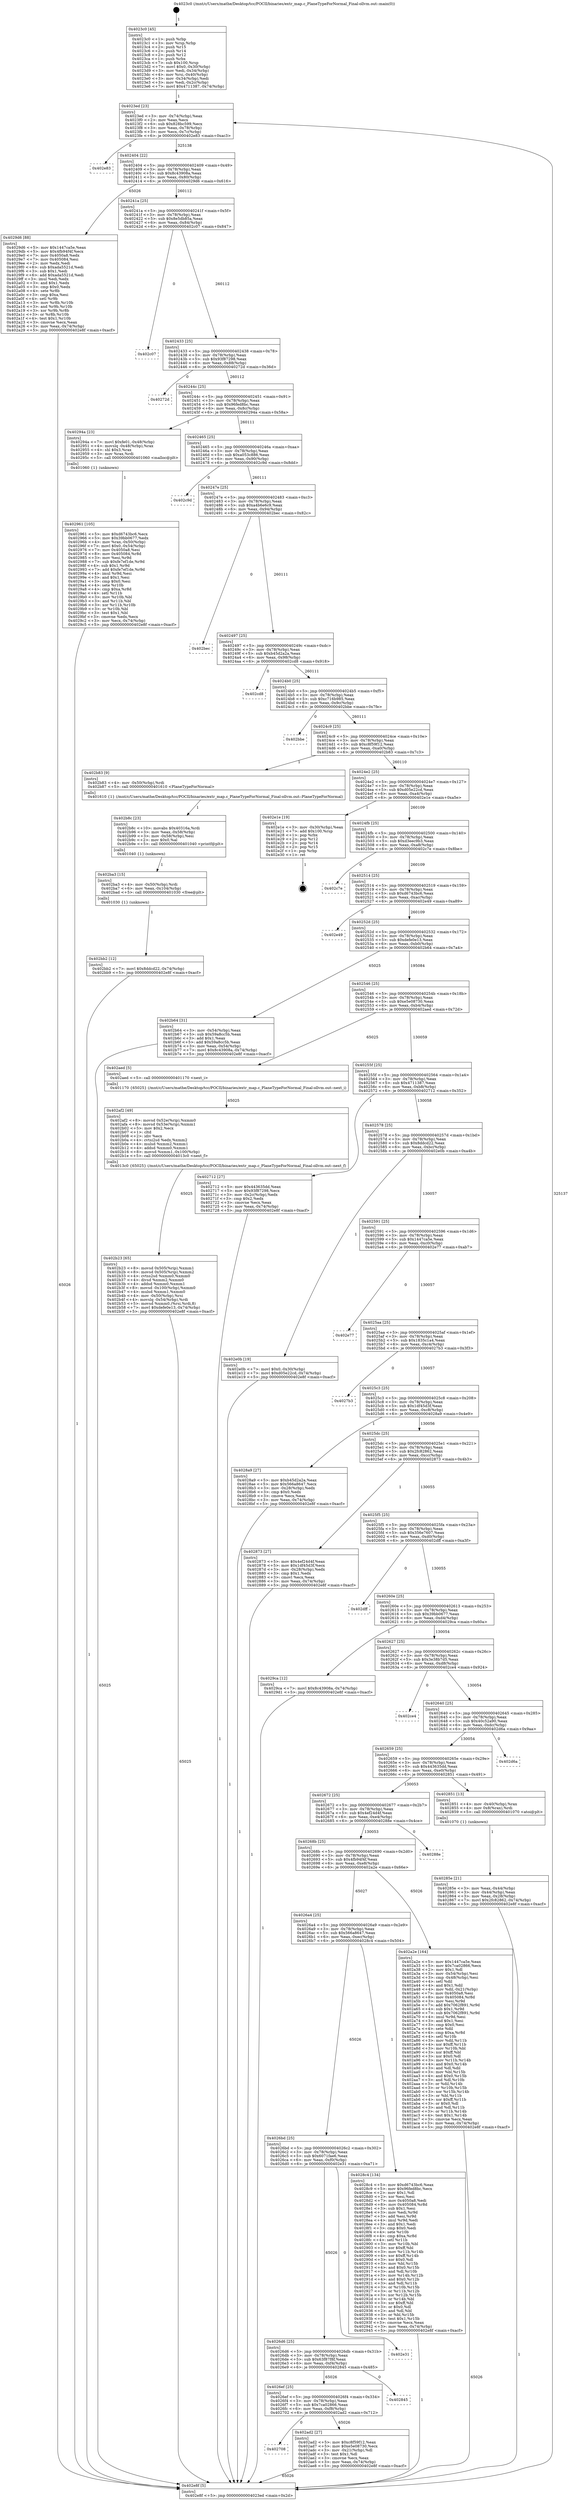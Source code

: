digraph "0x4023c0" {
  label = "0x4023c0 (/mnt/c/Users/mathe/Desktop/tcc/POCII/binaries/extr_map.c_PlaneTypeForNormal_Final-ollvm.out::main(0))"
  labelloc = "t"
  node[shape=record]

  Entry [label="",width=0.3,height=0.3,shape=circle,fillcolor=black,style=filled]
  "0x4023ed" [label="{
     0x4023ed [23]\l
     | [instrs]\l
     &nbsp;&nbsp;0x4023ed \<+3\>: mov -0x74(%rbp),%eax\l
     &nbsp;&nbsp;0x4023f0 \<+2\>: mov %eax,%ecx\l
     &nbsp;&nbsp;0x4023f2 \<+6\>: sub $0x828bc599,%ecx\l
     &nbsp;&nbsp;0x4023f8 \<+3\>: mov %eax,-0x78(%rbp)\l
     &nbsp;&nbsp;0x4023fb \<+3\>: mov %ecx,-0x7c(%rbp)\l
     &nbsp;&nbsp;0x4023fe \<+6\>: je 0000000000402e83 \<main+0xac3\>\l
  }"]
  "0x402e83" [label="{
     0x402e83\l
  }", style=dashed]
  "0x402404" [label="{
     0x402404 [22]\l
     | [instrs]\l
     &nbsp;&nbsp;0x402404 \<+5\>: jmp 0000000000402409 \<main+0x49\>\l
     &nbsp;&nbsp;0x402409 \<+3\>: mov -0x78(%rbp),%eax\l
     &nbsp;&nbsp;0x40240c \<+5\>: sub $0x8c43908a,%eax\l
     &nbsp;&nbsp;0x402411 \<+3\>: mov %eax,-0x80(%rbp)\l
     &nbsp;&nbsp;0x402414 \<+6\>: je 00000000004029d6 \<main+0x616\>\l
  }"]
  Exit [label="",width=0.3,height=0.3,shape=circle,fillcolor=black,style=filled,peripheries=2]
  "0x4029d6" [label="{
     0x4029d6 [88]\l
     | [instrs]\l
     &nbsp;&nbsp;0x4029d6 \<+5\>: mov $0x1447ca5e,%eax\l
     &nbsp;&nbsp;0x4029db \<+5\>: mov $0x4fb94f4f,%ecx\l
     &nbsp;&nbsp;0x4029e0 \<+7\>: mov 0x4050a8,%edx\l
     &nbsp;&nbsp;0x4029e7 \<+7\>: mov 0x405084,%esi\l
     &nbsp;&nbsp;0x4029ee \<+2\>: mov %edx,%edi\l
     &nbsp;&nbsp;0x4029f0 \<+6\>: sub $0xada5521d,%edi\l
     &nbsp;&nbsp;0x4029f6 \<+3\>: sub $0x1,%edi\l
     &nbsp;&nbsp;0x4029f9 \<+6\>: add $0xada5521d,%edi\l
     &nbsp;&nbsp;0x4029ff \<+3\>: imul %edi,%edx\l
     &nbsp;&nbsp;0x402a02 \<+3\>: and $0x1,%edx\l
     &nbsp;&nbsp;0x402a05 \<+3\>: cmp $0x0,%edx\l
     &nbsp;&nbsp;0x402a08 \<+4\>: sete %r8b\l
     &nbsp;&nbsp;0x402a0c \<+3\>: cmp $0xa,%esi\l
     &nbsp;&nbsp;0x402a0f \<+4\>: setl %r9b\l
     &nbsp;&nbsp;0x402a13 \<+3\>: mov %r8b,%r10b\l
     &nbsp;&nbsp;0x402a16 \<+3\>: and %r9b,%r10b\l
     &nbsp;&nbsp;0x402a19 \<+3\>: xor %r9b,%r8b\l
     &nbsp;&nbsp;0x402a1c \<+3\>: or %r8b,%r10b\l
     &nbsp;&nbsp;0x402a1f \<+4\>: test $0x1,%r10b\l
     &nbsp;&nbsp;0x402a23 \<+3\>: cmovne %ecx,%eax\l
     &nbsp;&nbsp;0x402a26 \<+3\>: mov %eax,-0x74(%rbp)\l
     &nbsp;&nbsp;0x402a29 \<+5\>: jmp 0000000000402e8f \<main+0xacf\>\l
  }"]
  "0x40241a" [label="{
     0x40241a [25]\l
     | [instrs]\l
     &nbsp;&nbsp;0x40241a \<+5\>: jmp 000000000040241f \<main+0x5f\>\l
     &nbsp;&nbsp;0x40241f \<+3\>: mov -0x78(%rbp),%eax\l
     &nbsp;&nbsp;0x402422 \<+5\>: sub $0x8e5db85a,%eax\l
     &nbsp;&nbsp;0x402427 \<+6\>: mov %eax,-0x84(%rbp)\l
     &nbsp;&nbsp;0x40242d \<+6\>: je 0000000000402c07 \<main+0x847\>\l
  }"]
  "0x402bb2" [label="{
     0x402bb2 [12]\l
     | [instrs]\l
     &nbsp;&nbsp;0x402bb2 \<+7\>: movl $0x8ddcd22,-0x74(%rbp)\l
     &nbsp;&nbsp;0x402bb9 \<+5\>: jmp 0000000000402e8f \<main+0xacf\>\l
  }"]
  "0x402c07" [label="{
     0x402c07\l
  }", style=dashed]
  "0x402433" [label="{
     0x402433 [25]\l
     | [instrs]\l
     &nbsp;&nbsp;0x402433 \<+5\>: jmp 0000000000402438 \<main+0x78\>\l
     &nbsp;&nbsp;0x402438 \<+3\>: mov -0x78(%rbp),%eax\l
     &nbsp;&nbsp;0x40243b \<+5\>: sub $0x93f87298,%eax\l
     &nbsp;&nbsp;0x402440 \<+6\>: mov %eax,-0x88(%rbp)\l
     &nbsp;&nbsp;0x402446 \<+6\>: je 000000000040272d \<main+0x36d\>\l
  }"]
  "0x402ba3" [label="{
     0x402ba3 [15]\l
     | [instrs]\l
     &nbsp;&nbsp;0x402ba3 \<+4\>: mov -0x50(%rbp),%rdi\l
     &nbsp;&nbsp;0x402ba7 \<+6\>: mov %eax,-0x104(%rbp)\l
     &nbsp;&nbsp;0x402bad \<+5\>: call 0000000000401030 \<free@plt\>\l
     | [calls]\l
     &nbsp;&nbsp;0x401030 \{1\} (unknown)\l
  }"]
  "0x40272d" [label="{
     0x40272d\l
  }", style=dashed]
  "0x40244c" [label="{
     0x40244c [25]\l
     | [instrs]\l
     &nbsp;&nbsp;0x40244c \<+5\>: jmp 0000000000402451 \<main+0x91\>\l
     &nbsp;&nbsp;0x402451 \<+3\>: mov -0x78(%rbp),%eax\l
     &nbsp;&nbsp;0x402454 \<+5\>: sub $0x96fed8bc,%eax\l
     &nbsp;&nbsp;0x402459 \<+6\>: mov %eax,-0x8c(%rbp)\l
     &nbsp;&nbsp;0x40245f \<+6\>: je 000000000040294a \<main+0x58a\>\l
  }"]
  "0x402b8c" [label="{
     0x402b8c [23]\l
     | [instrs]\l
     &nbsp;&nbsp;0x402b8c \<+10\>: movabs $0x40316a,%rdi\l
     &nbsp;&nbsp;0x402b96 \<+3\>: mov %eax,-0x58(%rbp)\l
     &nbsp;&nbsp;0x402b99 \<+3\>: mov -0x58(%rbp),%esi\l
     &nbsp;&nbsp;0x402b9c \<+2\>: mov $0x0,%al\l
     &nbsp;&nbsp;0x402b9e \<+5\>: call 0000000000401040 \<printf@plt\>\l
     | [calls]\l
     &nbsp;&nbsp;0x401040 \{1\} (unknown)\l
  }"]
  "0x40294a" [label="{
     0x40294a [23]\l
     | [instrs]\l
     &nbsp;&nbsp;0x40294a \<+7\>: movl $0xfe01,-0x48(%rbp)\l
     &nbsp;&nbsp;0x402951 \<+4\>: movslq -0x48(%rbp),%rax\l
     &nbsp;&nbsp;0x402955 \<+4\>: shl $0x3,%rax\l
     &nbsp;&nbsp;0x402959 \<+3\>: mov %rax,%rdi\l
     &nbsp;&nbsp;0x40295c \<+5\>: call 0000000000401060 \<malloc@plt\>\l
     | [calls]\l
     &nbsp;&nbsp;0x401060 \{1\} (unknown)\l
  }"]
  "0x402465" [label="{
     0x402465 [25]\l
     | [instrs]\l
     &nbsp;&nbsp;0x402465 \<+5\>: jmp 000000000040246a \<main+0xaa\>\l
     &nbsp;&nbsp;0x40246a \<+3\>: mov -0x78(%rbp),%eax\l
     &nbsp;&nbsp;0x40246d \<+5\>: sub $0xa053c886,%eax\l
     &nbsp;&nbsp;0x402472 \<+6\>: mov %eax,-0x90(%rbp)\l
     &nbsp;&nbsp;0x402478 \<+6\>: je 0000000000402c9d \<main+0x8dd\>\l
  }"]
  "0x402b23" [label="{
     0x402b23 [65]\l
     | [instrs]\l
     &nbsp;&nbsp;0x402b23 \<+8\>: movsd 0x505(%rip),%xmm1\l
     &nbsp;&nbsp;0x402b2b \<+8\>: movsd 0x505(%rip),%xmm2\l
     &nbsp;&nbsp;0x402b33 \<+4\>: cvtss2sd %xmm0,%xmm0\l
     &nbsp;&nbsp;0x402b37 \<+4\>: divsd %xmm2,%xmm0\l
     &nbsp;&nbsp;0x402b3b \<+4\>: addsd %xmm0,%xmm1\l
     &nbsp;&nbsp;0x402b3f \<+8\>: movsd -0x100(%rbp),%xmm0\l
     &nbsp;&nbsp;0x402b47 \<+4\>: mulsd %xmm1,%xmm0\l
     &nbsp;&nbsp;0x402b4b \<+4\>: mov -0x50(%rbp),%rsi\l
     &nbsp;&nbsp;0x402b4f \<+4\>: movslq -0x54(%rbp),%rdi\l
     &nbsp;&nbsp;0x402b53 \<+5\>: movsd %xmm0,(%rsi,%rdi,8)\l
     &nbsp;&nbsp;0x402b58 \<+7\>: movl $0xdefe0e13,-0x74(%rbp)\l
     &nbsp;&nbsp;0x402b5f \<+5\>: jmp 0000000000402e8f \<main+0xacf\>\l
  }"]
  "0x402c9d" [label="{
     0x402c9d\l
  }", style=dashed]
  "0x40247e" [label="{
     0x40247e [25]\l
     | [instrs]\l
     &nbsp;&nbsp;0x40247e \<+5\>: jmp 0000000000402483 \<main+0xc3\>\l
     &nbsp;&nbsp;0x402483 \<+3\>: mov -0x78(%rbp),%eax\l
     &nbsp;&nbsp;0x402486 \<+5\>: sub $0xa4b6e6c9,%eax\l
     &nbsp;&nbsp;0x40248b \<+6\>: mov %eax,-0x94(%rbp)\l
     &nbsp;&nbsp;0x402491 \<+6\>: je 0000000000402bec \<main+0x82c\>\l
  }"]
  "0x402af2" [label="{
     0x402af2 [49]\l
     | [instrs]\l
     &nbsp;&nbsp;0x402af2 \<+8\>: movsd 0x52e(%rip),%xmm0\l
     &nbsp;&nbsp;0x402afa \<+8\>: movsd 0x53e(%rip),%xmm1\l
     &nbsp;&nbsp;0x402b02 \<+5\>: mov $0x2,%ecx\l
     &nbsp;&nbsp;0x402b07 \<+1\>: cltd\l
     &nbsp;&nbsp;0x402b08 \<+2\>: idiv %ecx\l
     &nbsp;&nbsp;0x402b0a \<+4\>: cvtsi2sd %edx,%xmm2\l
     &nbsp;&nbsp;0x402b0e \<+4\>: mulsd %xmm2,%xmm1\l
     &nbsp;&nbsp;0x402b12 \<+4\>: addsd %xmm0,%xmm1\l
     &nbsp;&nbsp;0x402b16 \<+8\>: movsd %xmm1,-0x100(%rbp)\l
     &nbsp;&nbsp;0x402b1e \<+5\>: call 00000000004013c0 \<next_f\>\l
     | [calls]\l
     &nbsp;&nbsp;0x4013c0 \{65025\} (/mnt/c/Users/mathe/Desktop/tcc/POCII/binaries/extr_map.c_PlaneTypeForNormal_Final-ollvm.out::next_f)\l
  }"]
  "0x402bec" [label="{
     0x402bec\l
  }", style=dashed]
  "0x402497" [label="{
     0x402497 [25]\l
     | [instrs]\l
     &nbsp;&nbsp;0x402497 \<+5\>: jmp 000000000040249c \<main+0xdc\>\l
     &nbsp;&nbsp;0x40249c \<+3\>: mov -0x78(%rbp),%eax\l
     &nbsp;&nbsp;0x40249f \<+5\>: sub $0xb45d2a2a,%eax\l
     &nbsp;&nbsp;0x4024a4 \<+6\>: mov %eax,-0x98(%rbp)\l
     &nbsp;&nbsp;0x4024aa \<+6\>: je 0000000000402cd8 \<main+0x918\>\l
  }"]
  "0x402708" [label="{
     0x402708\l
  }", style=dashed]
  "0x402cd8" [label="{
     0x402cd8\l
  }", style=dashed]
  "0x4024b0" [label="{
     0x4024b0 [25]\l
     | [instrs]\l
     &nbsp;&nbsp;0x4024b0 \<+5\>: jmp 00000000004024b5 \<main+0xf5\>\l
     &nbsp;&nbsp;0x4024b5 \<+3\>: mov -0x78(%rbp),%eax\l
     &nbsp;&nbsp;0x4024b8 \<+5\>: sub $0xc716b985,%eax\l
     &nbsp;&nbsp;0x4024bd \<+6\>: mov %eax,-0x9c(%rbp)\l
     &nbsp;&nbsp;0x4024c3 \<+6\>: je 0000000000402bbe \<main+0x7fe\>\l
  }"]
  "0x402ad2" [label="{
     0x402ad2 [27]\l
     | [instrs]\l
     &nbsp;&nbsp;0x402ad2 \<+5\>: mov $0xc8f59f12,%eax\l
     &nbsp;&nbsp;0x402ad7 \<+5\>: mov $0xe5e08730,%ecx\l
     &nbsp;&nbsp;0x402adc \<+3\>: mov -0x21(%rbp),%dl\l
     &nbsp;&nbsp;0x402adf \<+3\>: test $0x1,%dl\l
     &nbsp;&nbsp;0x402ae2 \<+3\>: cmovne %ecx,%eax\l
     &nbsp;&nbsp;0x402ae5 \<+3\>: mov %eax,-0x74(%rbp)\l
     &nbsp;&nbsp;0x402ae8 \<+5\>: jmp 0000000000402e8f \<main+0xacf\>\l
  }"]
  "0x402bbe" [label="{
     0x402bbe\l
  }", style=dashed]
  "0x4024c9" [label="{
     0x4024c9 [25]\l
     | [instrs]\l
     &nbsp;&nbsp;0x4024c9 \<+5\>: jmp 00000000004024ce \<main+0x10e\>\l
     &nbsp;&nbsp;0x4024ce \<+3\>: mov -0x78(%rbp),%eax\l
     &nbsp;&nbsp;0x4024d1 \<+5\>: sub $0xc8f59f12,%eax\l
     &nbsp;&nbsp;0x4024d6 \<+6\>: mov %eax,-0xa0(%rbp)\l
     &nbsp;&nbsp;0x4024dc \<+6\>: je 0000000000402b83 \<main+0x7c3\>\l
  }"]
  "0x4026ef" [label="{
     0x4026ef [25]\l
     | [instrs]\l
     &nbsp;&nbsp;0x4026ef \<+5\>: jmp 00000000004026f4 \<main+0x334\>\l
     &nbsp;&nbsp;0x4026f4 \<+3\>: mov -0x78(%rbp),%eax\l
     &nbsp;&nbsp;0x4026f7 \<+5\>: sub $0x7ca02866,%eax\l
     &nbsp;&nbsp;0x4026fc \<+6\>: mov %eax,-0xf8(%rbp)\l
     &nbsp;&nbsp;0x402702 \<+6\>: je 0000000000402ad2 \<main+0x712\>\l
  }"]
  "0x402b83" [label="{
     0x402b83 [9]\l
     | [instrs]\l
     &nbsp;&nbsp;0x402b83 \<+4\>: mov -0x50(%rbp),%rdi\l
     &nbsp;&nbsp;0x402b87 \<+5\>: call 0000000000401610 \<PlaneTypeForNormal\>\l
     | [calls]\l
     &nbsp;&nbsp;0x401610 \{1\} (/mnt/c/Users/mathe/Desktop/tcc/POCII/binaries/extr_map.c_PlaneTypeForNormal_Final-ollvm.out::PlaneTypeForNormal)\l
  }"]
  "0x4024e2" [label="{
     0x4024e2 [25]\l
     | [instrs]\l
     &nbsp;&nbsp;0x4024e2 \<+5\>: jmp 00000000004024e7 \<main+0x127\>\l
     &nbsp;&nbsp;0x4024e7 \<+3\>: mov -0x78(%rbp),%eax\l
     &nbsp;&nbsp;0x4024ea \<+5\>: sub $0xd05e22cd,%eax\l
     &nbsp;&nbsp;0x4024ef \<+6\>: mov %eax,-0xa4(%rbp)\l
     &nbsp;&nbsp;0x4024f5 \<+6\>: je 0000000000402e1e \<main+0xa5e\>\l
  }"]
  "0x402845" [label="{
     0x402845\l
  }", style=dashed]
  "0x402e1e" [label="{
     0x402e1e [19]\l
     | [instrs]\l
     &nbsp;&nbsp;0x402e1e \<+3\>: mov -0x30(%rbp),%eax\l
     &nbsp;&nbsp;0x402e21 \<+7\>: add $0x100,%rsp\l
     &nbsp;&nbsp;0x402e28 \<+1\>: pop %rbx\l
     &nbsp;&nbsp;0x402e29 \<+2\>: pop %r12\l
     &nbsp;&nbsp;0x402e2b \<+2\>: pop %r14\l
     &nbsp;&nbsp;0x402e2d \<+2\>: pop %r15\l
     &nbsp;&nbsp;0x402e2f \<+1\>: pop %rbp\l
     &nbsp;&nbsp;0x402e30 \<+1\>: ret\l
  }"]
  "0x4024fb" [label="{
     0x4024fb [25]\l
     | [instrs]\l
     &nbsp;&nbsp;0x4024fb \<+5\>: jmp 0000000000402500 \<main+0x140\>\l
     &nbsp;&nbsp;0x402500 \<+3\>: mov -0x78(%rbp),%eax\l
     &nbsp;&nbsp;0x402503 \<+5\>: sub $0xd3eec9b3,%eax\l
     &nbsp;&nbsp;0x402508 \<+6\>: mov %eax,-0xa8(%rbp)\l
     &nbsp;&nbsp;0x40250e \<+6\>: je 0000000000402c7e \<main+0x8be\>\l
  }"]
  "0x4026d6" [label="{
     0x4026d6 [25]\l
     | [instrs]\l
     &nbsp;&nbsp;0x4026d6 \<+5\>: jmp 00000000004026db \<main+0x31b\>\l
     &nbsp;&nbsp;0x4026db \<+3\>: mov -0x78(%rbp),%eax\l
     &nbsp;&nbsp;0x4026de \<+5\>: sub $0x63f87f8f,%eax\l
     &nbsp;&nbsp;0x4026e3 \<+6\>: mov %eax,-0xf4(%rbp)\l
     &nbsp;&nbsp;0x4026e9 \<+6\>: je 0000000000402845 \<main+0x485\>\l
  }"]
  "0x402c7e" [label="{
     0x402c7e\l
  }", style=dashed]
  "0x402514" [label="{
     0x402514 [25]\l
     | [instrs]\l
     &nbsp;&nbsp;0x402514 \<+5\>: jmp 0000000000402519 \<main+0x159\>\l
     &nbsp;&nbsp;0x402519 \<+3\>: mov -0x78(%rbp),%eax\l
     &nbsp;&nbsp;0x40251c \<+5\>: sub $0xd6743bc6,%eax\l
     &nbsp;&nbsp;0x402521 \<+6\>: mov %eax,-0xac(%rbp)\l
     &nbsp;&nbsp;0x402527 \<+6\>: je 0000000000402e49 \<main+0xa89\>\l
  }"]
  "0x402e31" [label="{
     0x402e31\l
  }", style=dashed]
  "0x402e49" [label="{
     0x402e49\l
  }", style=dashed]
  "0x40252d" [label="{
     0x40252d [25]\l
     | [instrs]\l
     &nbsp;&nbsp;0x40252d \<+5\>: jmp 0000000000402532 \<main+0x172\>\l
     &nbsp;&nbsp;0x402532 \<+3\>: mov -0x78(%rbp),%eax\l
     &nbsp;&nbsp;0x402535 \<+5\>: sub $0xdefe0e13,%eax\l
     &nbsp;&nbsp;0x40253a \<+6\>: mov %eax,-0xb0(%rbp)\l
     &nbsp;&nbsp;0x402540 \<+6\>: je 0000000000402b64 \<main+0x7a4\>\l
  }"]
  "0x402961" [label="{
     0x402961 [105]\l
     | [instrs]\l
     &nbsp;&nbsp;0x402961 \<+5\>: mov $0xd6743bc6,%ecx\l
     &nbsp;&nbsp;0x402966 \<+5\>: mov $0x39bb0677,%edx\l
     &nbsp;&nbsp;0x40296b \<+4\>: mov %rax,-0x50(%rbp)\l
     &nbsp;&nbsp;0x40296f \<+7\>: movl $0x0,-0x54(%rbp)\l
     &nbsp;&nbsp;0x402976 \<+7\>: mov 0x4050a8,%esi\l
     &nbsp;&nbsp;0x40297d \<+8\>: mov 0x405084,%r8d\l
     &nbsp;&nbsp;0x402985 \<+3\>: mov %esi,%r9d\l
     &nbsp;&nbsp;0x402988 \<+7\>: sub $0xfe7ef1de,%r9d\l
     &nbsp;&nbsp;0x40298f \<+4\>: sub $0x1,%r9d\l
     &nbsp;&nbsp;0x402993 \<+7\>: add $0xfe7ef1de,%r9d\l
     &nbsp;&nbsp;0x40299a \<+4\>: imul %r9d,%esi\l
     &nbsp;&nbsp;0x40299e \<+3\>: and $0x1,%esi\l
     &nbsp;&nbsp;0x4029a1 \<+3\>: cmp $0x0,%esi\l
     &nbsp;&nbsp;0x4029a4 \<+4\>: sete %r10b\l
     &nbsp;&nbsp;0x4029a8 \<+4\>: cmp $0xa,%r8d\l
     &nbsp;&nbsp;0x4029ac \<+4\>: setl %r11b\l
     &nbsp;&nbsp;0x4029b0 \<+3\>: mov %r10b,%bl\l
     &nbsp;&nbsp;0x4029b3 \<+3\>: and %r11b,%bl\l
     &nbsp;&nbsp;0x4029b6 \<+3\>: xor %r11b,%r10b\l
     &nbsp;&nbsp;0x4029b9 \<+3\>: or %r10b,%bl\l
     &nbsp;&nbsp;0x4029bc \<+3\>: test $0x1,%bl\l
     &nbsp;&nbsp;0x4029bf \<+3\>: cmovne %edx,%ecx\l
     &nbsp;&nbsp;0x4029c2 \<+3\>: mov %ecx,-0x74(%rbp)\l
     &nbsp;&nbsp;0x4029c5 \<+5\>: jmp 0000000000402e8f \<main+0xacf\>\l
  }"]
  "0x402b64" [label="{
     0x402b64 [31]\l
     | [instrs]\l
     &nbsp;&nbsp;0x402b64 \<+3\>: mov -0x54(%rbp),%eax\l
     &nbsp;&nbsp;0x402b67 \<+5\>: sub $0x59a8cc5b,%eax\l
     &nbsp;&nbsp;0x402b6c \<+3\>: add $0x1,%eax\l
     &nbsp;&nbsp;0x402b6f \<+5\>: add $0x59a8cc5b,%eax\l
     &nbsp;&nbsp;0x402b74 \<+3\>: mov %eax,-0x54(%rbp)\l
     &nbsp;&nbsp;0x402b77 \<+7\>: movl $0x8c43908a,-0x74(%rbp)\l
     &nbsp;&nbsp;0x402b7e \<+5\>: jmp 0000000000402e8f \<main+0xacf\>\l
  }"]
  "0x402546" [label="{
     0x402546 [25]\l
     | [instrs]\l
     &nbsp;&nbsp;0x402546 \<+5\>: jmp 000000000040254b \<main+0x18b\>\l
     &nbsp;&nbsp;0x40254b \<+3\>: mov -0x78(%rbp),%eax\l
     &nbsp;&nbsp;0x40254e \<+5\>: sub $0xe5e08730,%eax\l
     &nbsp;&nbsp;0x402553 \<+6\>: mov %eax,-0xb4(%rbp)\l
     &nbsp;&nbsp;0x402559 \<+6\>: je 0000000000402aed \<main+0x72d\>\l
  }"]
  "0x4026bd" [label="{
     0x4026bd [25]\l
     | [instrs]\l
     &nbsp;&nbsp;0x4026bd \<+5\>: jmp 00000000004026c2 \<main+0x302\>\l
     &nbsp;&nbsp;0x4026c2 \<+3\>: mov -0x78(%rbp),%eax\l
     &nbsp;&nbsp;0x4026c5 \<+5\>: sub $0x6071fae6,%eax\l
     &nbsp;&nbsp;0x4026ca \<+6\>: mov %eax,-0xf0(%rbp)\l
     &nbsp;&nbsp;0x4026d0 \<+6\>: je 0000000000402e31 \<main+0xa71\>\l
  }"]
  "0x402aed" [label="{
     0x402aed [5]\l
     | [instrs]\l
     &nbsp;&nbsp;0x402aed \<+5\>: call 0000000000401170 \<next_i\>\l
     | [calls]\l
     &nbsp;&nbsp;0x401170 \{65025\} (/mnt/c/Users/mathe/Desktop/tcc/POCII/binaries/extr_map.c_PlaneTypeForNormal_Final-ollvm.out::next_i)\l
  }"]
  "0x40255f" [label="{
     0x40255f [25]\l
     | [instrs]\l
     &nbsp;&nbsp;0x40255f \<+5\>: jmp 0000000000402564 \<main+0x1a4\>\l
     &nbsp;&nbsp;0x402564 \<+3\>: mov -0x78(%rbp),%eax\l
     &nbsp;&nbsp;0x402567 \<+5\>: sub $0x4711387,%eax\l
     &nbsp;&nbsp;0x40256c \<+6\>: mov %eax,-0xb8(%rbp)\l
     &nbsp;&nbsp;0x402572 \<+6\>: je 0000000000402712 \<main+0x352\>\l
  }"]
  "0x4028c4" [label="{
     0x4028c4 [134]\l
     | [instrs]\l
     &nbsp;&nbsp;0x4028c4 \<+5\>: mov $0xd6743bc6,%eax\l
     &nbsp;&nbsp;0x4028c9 \<+5\>: mov $0x96fed8bc,%ecx\l
     &nbsp;&nbsp;0x4028ce \<+2\>: mov $0x1,%dl\l
     &nbsp;&nbsp;0x4028d0 \<+2\>: xor %esi,%esi\l
     &nbsp;&nbsp;0x4028d2 \<+7\>: mov 0x4050a8,%edi\l
     &nbsp;&nbsp;0x4028d9 \<+8\>: mov 0x405084,%r8d\l
     &nbsp;&nbsp;0x4028e1 \<+3\>: sub $0x1,%esi\l
     &nbsp;&nbsp;0x4028e4 \<+3\>: mov %edi,%r9d\l
     &nbsp;&nbsp;0x4028e7 \<+3\>: add %esi,%r9d\l
     &nbsp;&nbsp;0x4028ea \<+4\>: imul %r9d,%edi\l
     &nbsp;&nbsp;0x4028ee \<+3\>: and $0x1,%edi\l
     &nbsp;&nbsp;0x4028f1 \<+3\>: cmp $0x0,%edi\l
     &nbsp;&nbsp;0x4028f4 \<+4\>: sete %r10b\l
     &nbsp;&nbsp;0x4028f8 \<+4\>: cmp $0xa,%r8d\l
     &nbsp;&nbsp;0x4028fc \<+4\>: setl %r11b\l
     &nbsp;&nbsp;0x402900 \<+3\>: mov %r10b,%bl\l
     &nbsp;&nbsp;0x402903 \<+3\>: xor $0xff,%bl\l
     &nbsp;&nbsp;0x402906 \<+3\>: mov %r11b,%r14b\l
     &nbsp;&nbsp;0x402909 \<+4\>: xor $0xff,%r14b\l
     &nbsp;&nbsp;0x40290d \<+3\>: xor $0x0,%dl\l
     &nbsp;&nbsp;0x402910 \<+3\>: mov %bl,%r15b\l
     &nbsp;&nbsp;0x402913 \<+4\>: and $0x0,%r15b\l
     &nbsp;&nbsp;0x402917 \<+3\>: and %dl,%r10b\l
     &nbsp;&nbsp;0x40291a \<+3\>: mov %r14b,%r12b\l
     &nbsp;&nbsp;0x40291d \<+4\>: and $0x0,%r12b\l
     &nbsp;&nbsp;0x402921 \<+3\>: and %dl,%r11b\l
     &nbsp;&nbsp;0x402924 \<+3\>: or %r10b,%r15b\l
     &nbsp;&nbsp;0x402927 \<+3\>: or %r11b,%r12b\l
     &nbsp;&nbsp;0x40292a \<+3\>: xor %r12b,%r15b\l
     &nbsp;&nbsp;0x40292d \<+3\>: or %r14b,%bl\l
     &nbsp;&nbsp;0x402930 \<+3\>: xor $0xff,%bl\l
     &nbsp;&nbsp;0x402933 \<+3\>: or $0x0,%dl\l
     &nbsp;&nbsp;0x402936 \<+2\>: and %dl,%bl\l
     &nbsp;&nbsp;0x402938 \<+3\>: or %bl,%r15b\l
     &nbsp;&nbsp;0x40293b \<+4\>: test $0x1,%r15b\l
     &nbsp;&nbsp;0x40293f \<+3\>: cmovne %ecx,%eax\l
     &nbsp;&nbsp;0x402942 \<+3\>: mov %eax,-0x74(%rbp)\l
     &nbsp;&nbsp;0x402945 \<+5\>: jmp 0000000000402e8f \<main+0xacf\>\l
  }"]
  "0x402712" [label="{
     0x402712 [27]\l
     | [instrs]\l
     &nbsp;&nbsp;0x402712 \<+5\>: mov $0x443635dd,%eax\l
     &nbsp;&nbsp;0x402717 \<+5\>: mov $0x93f87298,%ecx\l
     &nbsp;&nbsp;0x40271c \<+3\>: mov -0x2c(%rbp),%edx\l
     &nbsp;&nbsp;0x40271f \<+3\>: cmp $0x2,%edx\l
     &nbsp;&nbsp;0x402722 \<+3\>: cmovne %ecx,%eax\l
     &nbsp;&nbsp;0x402725 \<+3\>: mov %eax,-0x74(%rbp)\l
     &nbsp;&nbsp;0x402728 \<+5\>: jmp 0000000000402e8f \<main+0xacf\>\l
  }"]
  "0x402578" [label="{
     0x402578 [25]\l
     | [instrs]\l
     &nbsp;&nbsp;0x402578 \<+5\>: jmp 000000000040257d \<main+0x1bd\>\l
     &nbsp;&nbsp;0x40257d \<+3\>: mov -0x78(%rbp),%eax\l
     &nbsp;&nbsp;0x402580 \<+5\>: sub $0x8ddcd22,%eax\l
     &nbsp;&nbsp;0x402585 \<+6\>: mov %eax,-0xbc(%rbp)\l
     &nbsp;&nbsp;0x40258b \<+6\>: je 0000000000402e0b \<main+0xa4b\>\l
  }"]
  "0x402e8f" [label="{
     0x402e8f [5]\l
     | [instrs]\l
     &nbsp;&nbsp;0x402e8f \<+5\>: jmp 00000000004023ed \<main+0x2d\>\l
  }"]
  "0x4023c0" [label="{
     0x4023c0 [45]\l
     | [instrs]\l
     &nbsp;&nbsp;0x4023c0 \<+1\>: push %rbp\l
     &nbsp;&nbsp;0x4023c1 \<+3\>: mov %rsp,%rbp\l
     &nbsp;&nbsp;0x4023c4 \<+2\>: push %r15\l
     &nbsp;&nbsp;0x4023c6 \<+2\>: push %r14\l
     &nbsp;&nbsp;0x4023c8 \<+2\>: push %r12\l
     &nbsp;&nbsp;0x4023ca \<+1\>: push %rbx\l
     &nbsp;&nbsp;0x4023cb \<+7\>: sub $0x100,%rsp\l
     &nbsp;&nbsp;0x4023d2 \<+7\>: movl $0x0,-0x30(%rbp)\l
     &nbsp;&nbsp;0x4023d9 \<+3\>: mov %edi,-0x34(%rbp)\l
     &nbsp;&nbsp;0x4023dc \<+4\>: mov %rsi,-0x40(%rbp)\l
     &nbsp;&nbsp;0x4023e0 \<+3\>: mov -0x34(%rbp),%edi\l
     &nbsp;&nbsp;0x4023e3 \<+3\>: mov %edi,-0x2c(%rbp)\l
     &nbsp;&nbsp;0x4023e6 \<+7\>: movl $0x4711387,-0x74(%rbp)\l
  }"]
  "0x4026a4" [label="{
     0x4026a4 [25]\l
     | [instrs]\l
     &nbsp;&nbsp;0x4026a4 \<+5\>: jmp 00000000004026a9 \<main+0x2e9\>\l
     &nbsp;&nbsp;0x4026a9 \<+3\>: mov -0x78(%rbp),%eax\l
     &nbsp;&nbsp;0x4026ac \<+5\>: sub $0x566a8647,%eax\l
     &nbsp;&nbsp;0x4026b1 \<+6\>: mov %eax,-0xec(%rbp)\l
     &nbsp;&nbsp;0x4026b7 \<+6\>: je 00000000004028c4 \<main+0x504\>\l
  }"]
  "0x402e0b" [label="{
     0x402e0b [19]\l
     | [instrs]\l
     &nbsp;&nbsp;0x402e0b \<+7\>: movl $0x0,-0x30(%rbp)\l
     &nbsp;&nbsp;0x402e12 \<+7\>: movl $0xd05e22cd,-0x74(%rbp)\l
     &nbsp;&nbsp;0x402e19 \<+5\>: jmp 0000000000402e8f \<main+0xacf\>\l
  }"]
  "0x402591" [label="{
     0x402591 [25]\l
     | [instrs]\l
     &nbsp;&nbsp;0x402591 \<+5\>: jmp 0000000000402596 \<main+0x1d6\>\l
     &nbsp;&nbsp;0x402596 \<+3\>: mov -0x78(%rbp),%eax\l
     &nbsp;&nbsp;0x402599 \<+5\>: sub $0x1447ca5e,%eax\l
     &nbsp;&nbsp;0x40259e \<+6\>: mov %eax,-0xc0(%rbp)\l
     &nbsp;&nbsp;0x4025a4 \<+6\>: je 0000000000402e77 \<main+0xab7\>\l
  }"]
  "0x402a2e" [label="{
     0x402a2e [164]\l
     | [instrs]\l
     &nbsp;&nbsp;0x402a2e \<+5\>: mov $0x1447ca5e,%eax\l
     &nbsp;&nbsp;0x402a33 \<+5\>: mov $0x7ca02866,%ecx\l
     &nbsp;&nbsp;0x402a38 \<+2\>: mov $0x1,%dl\l
     &nbsp;&nbsp;0x402a3a \<+3\>: mov -0x54(%rbp),%esi\l
     &nbsp;&nbsp;0x402a3d \<+3\>: cmp -0x48(%rbp),%esi\l
     &nbsp;&nbsp;0x402a40 \<+4\>: setl %dil\l
     &nbsp;&nbsp;0x402a44 \<+4\>: and $0x1,%dil\l
     &nbsp;&nbsp;0x402a48 \<+4\>: mov %dil,-0x21(%rbp)\l
     &nbsp;&nbsp;0x402a4c \<+7\>: mov 0x4050a8,%esi\l
     &nbsp;&nbsp;0x402a53 \<+8\>: mov 0x405084,%r8d\l
     &nbsp;&nbsp;0x402a5b \<+3\>: mov %esi,%r9d\l
     &nbsp;&nbsp;0x402a5e \<+7\>: add $0x7062f891,%r9d\l
     &nbsp;&nbsp;0x402a65 \<+4\>: sub $0x1,%r9d\l
     &nbsp;&nbsp;0x402a69 \<+7\>: sub $0x7062f891,%r9d\l
     &nbsp;&nbsp;0x402a70 \<+4\>: imul %r9d,%esi\l
     &nbsp;&nbsp;0x402a74 \<+3\>: and $0x1,%esi\l
     &nbsp;&nbsp;0x402a77 \<+3\>: cmp $0x0,%esi\l
     &nbsp;&nbsp;0x402a7a \<+4\>: sete %dil\l
     &nbsp;&nbsp;0x402a7e \<+4\>: cmp $0xa,%r8d\l
     &nbsp;&nbsp;0x402a82 \<+4\>: setl %r10b\l
     &nbsp;&nbsp;0x402a86 \<+3\>: mov %dil,%r11b\l
     &nbsp;&nbsp;0x402a89 \<+4\>: xor $0xff,%r11b\l
     &nbsp;&nbsp;0x402a8d \<+3\>: mov %r10b,%bl\l
     &nbsp;&nbsp;0x402a90 \<+3\>: xor $0xff,%bl\l
     &nbsp;&nbsp;0x402a93 \<+3\>: xor $0x0,%dl\l
     &nbsp;&nbsp;0x402a96 \<+3\>: mov %r11b,%r14b\l
     &nbsp;&nbsp;0x402a99 \<+4\>: and $0x0,%r14b\l
     &nbsp;&nbsp;0x402a9d \<+3\>: and %dl,%dil\l
     &nbsp;&nbsp;0x402aa0 \<+3\>: mov %bl,%r15b\l
     &nbsp;&nbsp;0x402aa3 \<+4\>: and $0x0,%r15b\l
     &nbsp;&nbsp;0x402aa7 \<+3\>: and %dl,%r10b\l
     &nbsp;&nbsp;0x402aaa \<+3\>: or %dil,%r14b\l
     &nbsp;&nbsp;0x402aad \<+3\>: or %r10b,%r15b\l
     &nbsp;&nbsp;0x402ab0 \<+3\>: xor %r15b,%r14b\l
     &nbsp;&nbsp;0x402ab3 \<+3\>: or %bl,%r11b\l
     &nbsp;&nbsp;0x402ab6 \<+4\>: xor $0xff,%r11b\l
     &nbsp;&nbsp;0x402aba \<+3\>: or $0x0,%dl\l
     &nbsp;&nbsp;0x402abd \<+3\>: and %dl,%r11b\l
     &nbsp;&nbsp;0x402ac0 \<+3\>: or %r11b,%r14b\l
     &nbsp;&nbsp;0x402ac3 \<+4\>: test $0x1,%r14b\l
     &nbsp;&nbsp;0x402ac7 \<+3\>: cmovne %ecx,%eax\l
     &nbsp;&nbsp;0x402aca \<+3\>: mov %eax,-0x74(%rbp)\l
     &nbsp;&nbsp;0x402acd \<+5\>: jmp 0000000000402e8f \<main+0xacf\>\l
  }"]
  "0x402e77" [label="{
     0x402e77\l
  }", style=dashed]
  "0x4025aa" [label="{
     0x4025aa [25]\l
     | [instrs]\l
     &nbsp;&nbsp;0x4025aa \<+5\>: jmp 00000000004025af \<main+0x1ef\>\l
     &nbsp;&nbsp;0x4025af \<+3\>: mov -0x78(%rbp),%eax\l
     &nbsp;&nbsp;0x4025b2 \<+5\>: sub $0x1835c1a4,%eax\l
     &nbsp;&nbsp;0x4025b7 \<+6\>: mov %eax,-0xc4(%rbp)\l
     &nbsp;&nbsp;0x4025bd \<+6\>: je 00000000004027b3 \<main+0x3f3\>\l
  }"]
  "0x40268b" [label="{
     0x40268b [25]\l
     | [instrs]\l
     &nbsp;&nbsp;0x40268b \<+5\>: jmp 0000000000402690 \<main+0x2d0\>\l
     &nbsp;&nbsp;0x402690 \<+3\>: mov -0x78(%rbp),%eax\l
     &nbsp;&nbsp;0x402693 \<+5\>: sub $0x4fb94f4f,%eax\l
     &nbsp;&nbsp;0x402698 \<+6\>: mov %eax,-0xe8(%rbp)\l
     &nbsp;&nbsp;0x40269e \<+6\>: je 0000000000402a2e \<main+0x66e\>\l
  }"]
  "0x4027b3" [label="{
     0x4027b3\l
  }", style=dashed]
  "0x4025c3" [label="{
     0x4025c3 [25]\l
     | [instrs]\l
     &nbsp;&nbsp;0x4025c3 \<+5\>: jmp 00000000004025c8 \<main+0x208\>\l
     &nbsp;&nbsp;0x4025c8 \<+3\>: mov -0x78(%rbp),%eax\l
     &nbsp;&nbsp;0x4025cb \<+5\>: sub $0x1df45d3f,%eax\l
     &nbsp;&nbsp;0x4025d0 \<+6\>: mov %eax,-0xc8(%rbp)\l
     &nbsp;&nbsp;0x4025d6 \<+6\>: je 00000000004028a9 \<main+0x4e9\>\l
  }"]
  "0x40288e" [label="{
     0x40288e\l
  }", style=dashed]
  "0x4028a9" [label="{
     0x4028a9 [27]\l
     | [instrs]\l
     &nbsp;&nbsp;0x4028a9 \<+5\>: mov $0xb45d2a2a,%eax\l
     &nbsp;&nbsp;0x4028ae \<+5\>: mov $0x566a8647,%ecx\l
     &nbsp;&nbsp;0x4028b3 \<+3\>: mov -0x28(%rbp),%edx\l
     &nbsp;&nbsp;0x4028b6 \<+3\>: cmp $0x0,%edx\l
     &nbsp;&nbsp;0x4028b9 \<+3\>: cmove %ecx,%eax\l
     &nbsp;&nbsp;0x4028bc \<+3\>: mov %eax,-0x74(%rbp)\l
     &nbsp;&nbsp;0x4028bf \<+5\>: jmp 0000000000402e8f \<main+0xacf\>\l
  }"]
  "0x4025dc" [label="{
     0x4025dc [25]\l
     | [instrs]\l
     &nbsp;&nbsp;0x4025dc \<+5\>: jmp 00000000004025e1 \<main+0x221\>\l
     &nbsp;&nbsp;0x4025e1 \<+3\>: mov -0x78(%rbp),%eax\l
     &nbsp;&nbsp;0x4025e4 \<+5\>: sub $0x2fc82862,%eax\l
     &nbsp;&nbsp;0x4025e9 \<+6\>: mov %eax,-0xcc(%rbp)\l
     &nbsp;&nbsp;0x4025ef \<+6\>: je 0000000000402873 \<main+0x4b3\>\l
  }"]
  "0x40285e" [label="{
     0x40285e [21]\l
     | [instrs]\l
     &nbsp;&nbsp;0x40285e \<+3\>: mov %eax,-0x44(%rbp)\l
     &nbsp;&nbsp;0x402861 \<+3\>: mov -0x44(%rbp),%eax\l
     &nbsp;&nbsp;0x402864 \<+3\>: mov %eax,-0x28(%rbp)\l
     &nbsp;&nbsp;0x402867 \<+7\>: movl $0x2fc82862,-0x74(%rbp)\l
     &nbsp;&nbsp;0x40286e \<+5\>: jmp 0000000000402e8f \<main+0xacf\>\l
  }"]
  "0x402873" [label="{
     0x402873 [27]\l
     | [instrs]\l
     &nbsp;&nbsp;0x402873 \<+5\>: mov $0x4ef24d4f,%eax\l
     &nbsp;&nbsp;0x402878 \<+5\>: mov $0x1df45d3f,%ecx\l
     &nbsp;&nbsp;0x40287d \<+3\>: mov -0x28(%rbp),%edx\l
     &nbsp;&nbsp;0x402880 \<+3\>: cmp $0x1,%edx\l
     &nbsp;&nbsp;0x402883 \<+3\>: cmovl %ecx,%eax\l
     &nbsp;&nbsp;0x402886 \<+3\>: mov %eax,-0x74(%rbp)\l
     &nbsp;&nbsp;0x402889 \<+5\>: jmp 0000000000402e8f \<main+0xacf\>\l
  }"]
  "0x4025f5" [label="{
     0x4025f5 [25]\l
     | [instrs]\l
     &nbsp;&nbsp;0x4025f5 \<+5\>: jmp 00000000004025fa \<main+0x23a\>\l
     &nbsp;&nbsp;0x4025fa \<+3\>: mov -0x78(%rbp),%eax\l
     &nbsp;&nbsp;0x4025fd \<+5\>: sub $0x356e7607,%eax\l
     &nbsp;&nbsp;0x402602 \<+6\>: mov %eax,-0xd0(%rbp)\l
     &nbsp;&nbsp;0x402608 \<+6\>: je 0000000000402dff \<main+0xa3f\>\l
  }"]
  "0x402672" [label="{
     0x402672 [25]\l
     | [instrs]\l
     &nbsp;&nbsp;0x402672 \<+5\>: jmp 0000000000402677 \<main+0x2b7\>\l
     &nbsp;&nbsp;0x402677 \<+3\>: mov -0x78(%rbp),%eax\l
     &nbsp;&nbsp;0x40267a \<+5\>: sub $0x4ef24d4f,%eax\l
     &nbsp;&nbsp;0x40267f \<+6\>: mov %eax,-0xe4(%rbp)\l
     &nbsp;&nbsp;0x402685 \<+6\>: je 000000000040288e \<main+0x4ce\>\l
  }"]
  "0x402dff" [label="{
     0x402dff\l
  }", style=dashed]
  "0x40260e" [label="{
     0x40260e [25]\l
     | [instrs]\l
     &nbsp;&nbsp;0x40260e \<+5\>: jmp 0000000000402613 \<main+0x253\>\l
     &nbsp;&nbsp;0x402613 \<+3\>: mov -0x78(%rbp),%eax\l
     &nbsp;&nbsp;0x402616 \<+5\>: sub $0x39bb0677,%eax\l
     &nbsp;&nbsp;0x40261b \<+6\>: mov %eax,-0xd4(%rbp)\l
     &nbsp;&nbsp;0x402621 \<+6\>: je 00000000004029ca \<main+0x60a\>\l
  }"]
  "0x402851" [label="{
     0x402851 [13]\l
     | [instrs]\l
     &nbsp;&nbsp;0x402851 \<+4\>: mov -0x40(%rbp),%rax\l
     &nbsp;&nbsp;0x402855 \<+4\>: mov 0x8(%rax),%rdi\l
     &nbsp;&nbsp;0x402859 \<+5\>: call 0000000000401070 \<atoi@plt\>\l
     | [calls]\l
     &nbsp;&nbsp;0x401070 \{1\} (unknown)\l
  }"]
  "0x4029ca" [label="{
     0x4029ca [12]\l
     | [instrs]\l
     &nbsp;&nbsp;0x4029ca \<+7\>: movl $0x8c43908a,-0x74(%rbp)\l
     &nbsp;&nbsp;0x4029d1 \<+5\>: jmp 0000000000402e8f \<main+0xacf\>\l
  }"]
  "0x402627" [label="{
     0x402627 [25]\l
     | [instrs]\l
     &nbsp;&nbsp;0x402627 \<+5\>: jmp 000000000040262c \<main+0x26c\>\l
     &nbsp;&nbsp;0x40262c \<+3\>: mov -0x78(%rbp),%eax\l
     &nbsp;&nbsp;0x40262f \<+5\>: sub $0x3e38b7d5,%eax\l
     &nbsp;&nbsp;0x402634 \<+6\>: mov %eax,-0xd8(%rbp)\l
     &nbsp;&nbsp;0x40263a \<+6\>: je 0000000000402ce4 \<main+0x924\>\l
  }"]
  "0x402659" [label="{
     0x402659 [25]\l
     | [instrs]\l
     &nbsp;&nbsp;0x402659 \<+5\>: jmp 000000000040265e \<main+0x29e\>\l
     &nbsp;&nbsp;0x40265e \<+3\>: mov -0x78(%rbp),%eax\l
     &nbsp;&nbsp;0x402661 \<+5\>: sub $0x443635dd,%eax\l
     &nbsp;&nbsp;0x402666 \<+6\>: mov %eax,-0xe0(%rbp)\l
     &nbsp;&nbsp;0x40266c \<+6\>: je 0000000000402851 \<main+0x491\>\l
  }"]
  "0x402ce4" [label="{
     0x402ce4\l
  }", style=dashed]
  "0x402640" [label="{
     0x402640 [25]\l
     | [instrs]\l
     &nbsp;&nbsp;0x402640 \<+5\>: jmp 0000000000402645 \<main+0x285\>\l
     &nbsp;&nbsp;0x402645 \<+3\>: mov -0x78(%rbp),%eax\l
     &nbsp;&nbsp;0x402648 \<+5\>: sub $0x40c52a90,%eax\l
     &nbsp;&nbsp;0x40264d \<+6\>: mov %eax,-0xdc(%rbp)\l
     &nbsp;&nbsp;0x402653 \<+6\>: je 0000000000402d6a \<main+0x9aa\>\l
  }"]
  "0x402d6a" [label="{
     0x402d6a\l
  }", style=dashed]
  Entry -> "0x4023c0" [label=" 1"]
  "0x4023ed" -> "0x402e83" [label=" 0"]
  "0x4023ed" -> "0x402404" [label=" 325138"]
  "0x402e1e" -> Exit [label=" 1"]
  "0x402404" -> "0x4029d6" [label=" 65026"]
  "0x402404" -> "0x40241a" [label=" 260112"]
  "0x402e0b" -> "0x402e8f" [label=" 1"]
  "0x40241a" -> "0x402c07" [label=" 0"]
  "0x40241a" -> "0x402433" [label=" 260112"]
  "0x402bb2" -> "0x402e8f" [label=" 1"]
  "0x402433" -> "0x40272d" [label=" 0"]
  "0x402433" -> "0x40244c" [label=" 260112"]
  "0x402ba3" -> "0x402bb2" [label=" 1"]
  "0x40244c" -> "0x40294a" [label=" 1"]
  "0x40244c" -> "0x402465" [label=" 260111"]
  "0x402b8c" -> "0x402ba3" [label=" 1"]
  "0x402465" -> "0x402c9d" [label=" 0"]
  "0x402465" -> "0x40247e" [label=" 260111"]
  "0x402b83" -> "0x402b8c" [label=" 1"]
  "0x40247e" -> "0x402bec" [label=" 0"]
  "0x40247e" -> "0x402497" [label=" 260111"]
  "0x402b64" -> "0x402e8f" [label=" 65025"]
  "0x402497" -> "0x402cd8" [label=" 0"]
  "0x402497" -> "0x4024b0" [label=" 260111"]
  "0x402b23" -> "0x402e8f" [label=" 65025"]
  "0x4024b0" -> "0x402bbe" [label=" 0"]
  "0x4024b0" -> "0x4024c9" [label=" 260111"]
  "0x402af2" -> "0x402b23" [label=" 65025"]
  "0x4024c9" -> "0x402b83" [label=" 1"]
  "0x4024c9" -> "0x4024e2" [label=" 260110"]
  "0x402ad2" -> "0x402e8f" [label=" 65026"]
  "0x4024e2" -> "0x402e1e" [label=" 1"]
  "0x4024e2" -> "0x4024fb" [label=" 260109"]
  "0x4026ef" -> "0x402708" [label=" 0"]
  "0x4024fb" -> "0x402c7e" [label=" 0"]
  "0x4024fb" -> "0x402514" [label=" 260109"]
  "0x402aed" -> "0x402af2" [label=" 65025"]
  "0x402514" -> "0x402e49" [label=" 0"]
  "0x402514" -> "0x40252d" [label=" 260109"]
  "0x4026d6" -> "0x4026ef" [label=" 65026"]
  "0x40252d" -> "0x402b64" [label=" 65025"]
  "0x40252d" -> "0x402546" [label=" 195084"]
  "0x4026ef" -> "0x402ad2" [label=" 65026"]
  "0x402546" -> "0x402aed" [label=" 65025"]
  "0x402546" -> "0x40255f" [label=" 130059"]
  "0x4026bd" -> "0x4026d6" [label=" 65026"]
  "0x40255f" -> "0x402712" [label=" 1"]
  "0x40255f" -> "0x402578" [label=" 130058"]
  "0x402712" -> "0x402e8f" [label=" 1"]
  "0x4023c0" -> "0x4023ed" [label=" 1"]
  "0x402e8f" -> "0x4023ed" [label=" 325137"]
  "0x4026bd" -> "0x402e31" [label=" 0"]
  "0x402578" -> "0x402e0b" [label=" 1"]
  "0x402578" -> "0x402591" [label=" 130057"]
  "0x402a2e" -> "0x402e8f" [label=" 65026"]
  "0x402591" -> "0x402e77" [label=" 0"]
  "0x402591" -> "0x4025aa" [label=" 130057"]
  "0x4029d6" -> "0x402e8f" [label=" 65026"]
  "0x4025aa" -> "0x4027b3" [label=" 0"]
  "0x4025aa" -> "0x4025c3" [label=" 130057"]
  "0x402961" -> "0x402e8f" [label=" 1"]
  "0x4025c3" -> "0x4028a9" [label=" 1"]
  "0x4025c3" -> "0x4025dc" [label=" 130056"]
  "0x40294a" -> "0x402961" [label=" 1"]
  "0x4025dc" -> "0x402873" [label=" 1"]
  "0x4025dc" -> "0x4025f5" [label=" 130055"]
  "0x4026a4" -> "0x4026bd" [label=" 65026"]
  "0x4025f5" -> "0x402dff" [label=" 0"]
  "0x4025f5" -> "0x40260e" [label=" 130055"]
  "0x4026a4" -> "0x4028c4" [label=" 1"]
  "0x40260e" -> "0x4029ca" [label=" 1"]
  "0x40260e" -> "0x402627" [label=" 130054"]
  "0x4026d6" -> "0x402845" [label=" 0"]
  "0x402627" -> "0x402ce4" [label=" 0"]
  "0x402627" -> "0x402640" [label=" 130054"]
  "0x40268b" -> "0x402a2e" [label=" 65026"]
  "0x402640" -> "0x402d6a" [label=" 0"]
  "0x402640" -> "0x402659" [label=" 130054"]
  "0x40268b" -> "0x4026a4" [label=" 65027"]
  "0x402659" -> "0x402851" [label=" 1"]
  "0x402659" -> "0x402672" [label=" 130053"]
  "0x402851" -> "0x40285e" [label=" 1"]
  "0x40285e" -> "0x402e8f" [label=" 1"]
  "0x402873" -> "0x402e8f" [label=" 1"]
  "0x4028a9" -> "0x402e8f" [label=" 1"]
  "0x4028c4" -> "0x402e8f" [label=" 1"]
  "0x402672" -> "0x40288e" [label=" 0"]
  "0x402672" -> "0x40268b" [label=" 130053"]
  "0x4029ca" -> "0x402e8f" [label=" 1"]
}
